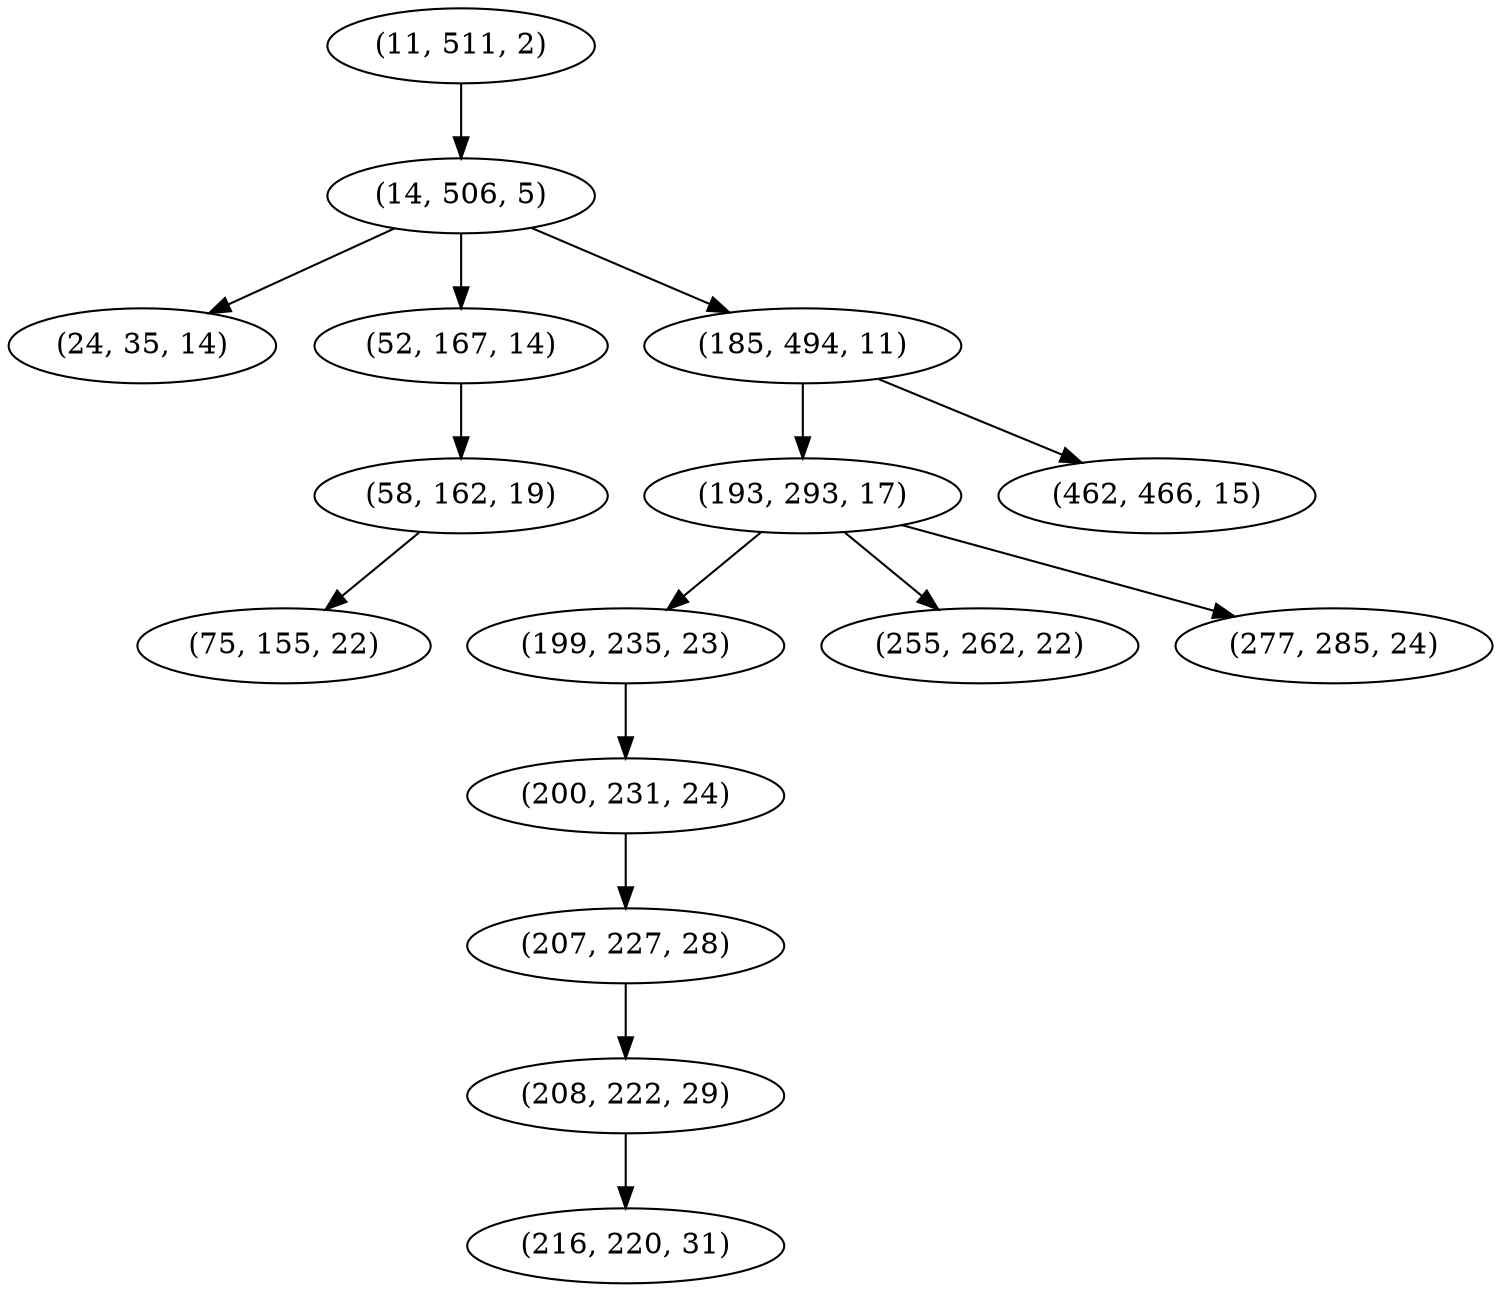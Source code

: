 digraph tree {
    "(11, 511, 2)";
    "(14, 506, 5)";
    "(24, 35, 14)";
    "(52, 167, 14)";
    "(58, 162, 19)";
    "(75, 155, 22)";
    "(185, 494, 11)";
    "(193, 293, 17)";
    "(199, 235, 23)";
    "(200, 231, 24)";
    "(207, 227, 28)";
    "(208, 222, 29)";
    "(216, 220, 31)";
    "(255, 262, 22)";
    "(277, 285, 24)";
    "(462, 466, 15)";
    "(11, 511, 2)" -> "(14, 506, 5)";
    "(14, 506, 5)" -> "(24, 35, 14)";
    "(14, 506, 5)" -> "(52, 167, 14)";
    "(14, 506, 5)" -> "(185, 494, 11)";
    "(52, 167, 14)" -> "(58, 162, 19)";
    "(58, 162, 19)" -> "(75, 155, 22)";
    "(185, 494, 11)" -> "(193, 293, 17)";
    "(185, 494, 11)" -> "(462, 466, 15)";
    "(193, 293, 17)" -> "(199, 235, 23)";
    "(193, 293, 17)" -> "(255, 262, 22)";
    "(193, 293, 17)" -> "(277, 285, 24)";
    "(199, 235, 23)" -> "(200, 231, 24)";
    "(200, 231, 24)" -> "(207, 227, 28)";
    "(207, 227, 28)" -> "(208, 222, 29)";
    "(208, 222, 29)" -> "(216, 220, 31)";
}
